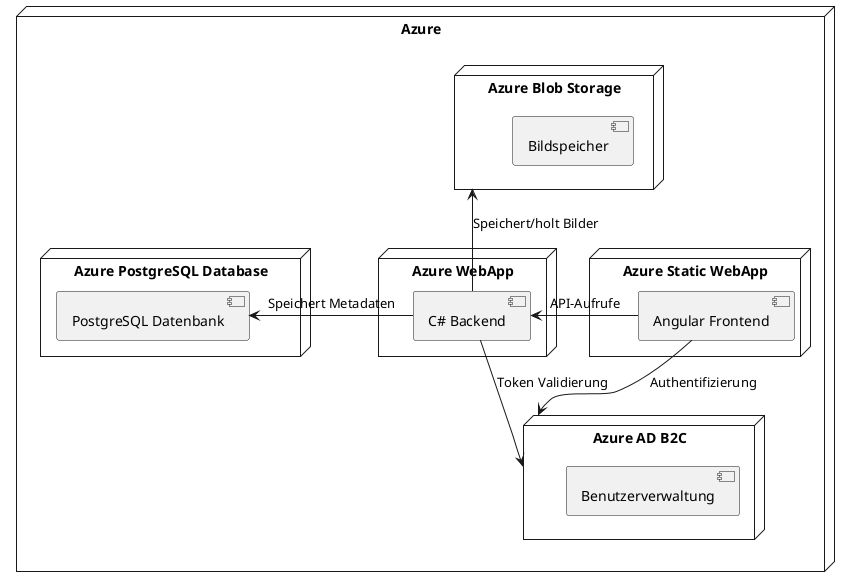 @startuml

node "Azure" {
    node "Azure Static WebApp" {
        [Angular Frontend]
    }

    node "Azure AD B2C" {
        [Benutzerverwaltung]
    }

    node "Azure WebApp" {
        [C# Backend]
    }

    node "Azure Blob Storage" {
        [Bildspeicher]
    }

    node "Azure PostgreSQL Database" {
        [PostgreSQL Datenbank]
    }
}

[Angular Frontend] --> [Azure AD B2C] : Authentifizierung
[C# Backend] --> [Azure AD B2C] : Token Validierung
[Angular Frontend] -l-> [C# Backend] : API-Aufrufe
[C# Backend] -u-> [Azure Blob Storage] : Speichert/holt Bilder
[C# Backend] -l-> [PostgreSQL Datenbank] : Speichert Metadaten

@enduml
